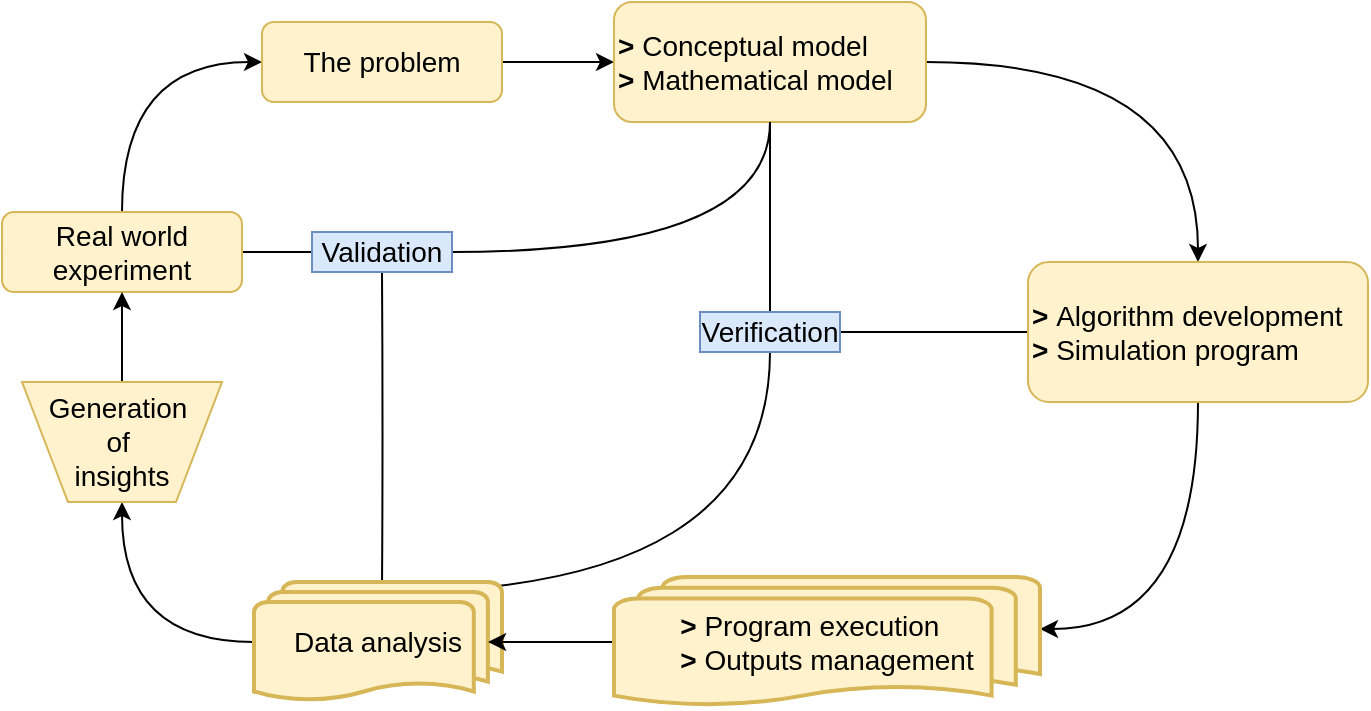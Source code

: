 <mxfile version="14.9.1" type="github">
  <diagram id="C5RBs43oDa-KdzZeNtuy" name="Page-1">
    <mxGraphModel dx="1357" dy="813" grid="1" gridSize="10" guides="1" tooltips="1" connect="1" arrows="1" fold="1" page="1" pageScale="1" pageWidth="827" pageHeight="1169" math="0" shadow="0">
      <root>
        <mxCell id="WIyWlLk6GJQsqaUBKTNV-0" />
        <mxCell id="WIyWlLk6GJQsqaUBKTNV-1" parent="WIyWlLk6GJQsqaUBKTNV-0" />
        <mxCell id="0BW1OnPK2yhxdBp5YWeg-11" style="edgeStyle=orthogonalEdgeStyle;curved=1;rounded=0;orthogonalLoop=1;jettySize=auto;html=1;exitX=0.5;exitY=0;exitDx=0;exitDy=0;entryX=0;entryY=0.5;entryDx=0;entryDy=0;" edge="1" parent="WIyWlLk6GJQsqaUBKTNV-1" source="WIyWlLk6GJQsqaUBKTNV-3" target="0BW1OnPK2yhxdBp5YWeg-0">
          <mxGeometry relative="1" as="geometry" />
        </mxCell>
        <mxCell id="0BW1OnPK2yhxdBp5YWeg-21" style="edgeStyle=orthogonalEdgeStyle;curved=1;rounded=0;orthogonalLoop=1;jettySize=auto;html=1;exitX=1;exitY=0.5;exitDx=0;exitDy=0;entryX=0;entryY=0.5;entryDx=0;entryDy=0;endArrow=none;endFill=0;" edge="1" parent="WIyWlLk6GJQsqaUBKTNV-1" source="WIyWlLk6GJQsqaUBKTNV-3" target="0BW1OnPK2yhxdBp5YWeg-6">
          <mxGeometry relative="1" as="geometry" />
        </mxCell>
        <mxCell id="WIyWlLk6GJQsqaUBKTNV-3" value="&lt;font style=&quot;font-size: 14px&quot;&gt;Real world&lt;br&gt;experiment&lt;/font&gt;" style="rounded=1;whiteSpace=wrap;html=1;fontSize=12;glass=0;strokeWidth=1;shadow=0;fillColor=#fff2cc;strokeColor=#d6b656;" parent="WIyWlLk6GJQsqaUBKTNV-1" vertex="1">
          <mxGeometry x="90" y="225" width="120" height="40" as="geometry" />
        </mxCell>
        <mxCell id="0BW1OnPK2yhxdBp5YWeg-12" style="edgeStyle=orthogonalEdgeStyle;curved=1;rounded=0;orthogonalLoop=1;jettySize=auto;html=1;exitX=1;exitY=0.5;exitDx=0;exitDy=0;entryX=0;entryY=0.5;entryDx=0;entryDy=0;" edge="1" parent="WIyWlLk6GJQsqaUBKTNV-1" source="0BW1OnPK2yhxdBp5YWeg-0" target="0BW1OnPK2yhxdBp5YWeg-1">
          <mxGeometry relative="1" as="geometry" />
        </mxCell>
        <mxCell id="0BW1OnPK2yhxdBp5YWeg-0" value="&lt;font style=&quot;font-size: 14px&quot;&gt;The problem&lt;/font&gt;" style="rounded=1;whiteSpace=wrap;html=1;fontSize=12;glass=0;strokeWidth=1;shadow=0;fillColor=#fff2cc;strokeColor=#d6b656;" vertex="1" parent="WIyWlLk6GJQsqaUBKTNV-1">
          <mxGeometry x="220" y="130" width="120" height="40" as="geometry" />
        </mxCell>
        <mxCell id="0BW1OnPK2yhxdBp5YWeg-13" style="edgeStyle=orthogonalEdgeStyle;curved=1;rounded=0;orthogonalLoop=1;jettySize=auto;html=1;exitX=1;exitY=0.5;exitDx=0;exitDy=0;entryX=0.5;entryY=0;entryDx=0;entryDy=0;" edge="1" parent="WIyWlLk6GJQsqaUBKTNV-1" source="0BW1OnPK2yhxdBp5YWeg-1" target="0BW1OnPK2yhxdBp5YWeg-2">
          <mxGeometry relative="1" as="geometry" />
        </mxCell>
        <mxCell id="0BW1OnPK2yhxdBp5YWeg-18" style="edgeStyle=orthogonalEdgeStyle;curved=1;rounded=0;orthogonalLoop=1;jettySize=auto;html=1;exitX=0.5;exitY=1;exitDx=0;exitDy=0;entryX=0.5;entryY=0;entryDx=0;entryDy=0;endArrow=none;endFill=0;" edge="1" parent="WIyWlLk6GJQsqaUBKTNV-1" source="0BW1OnPK2yhxdBp5YWeg-1" target="0BW1OnPK2yhxdBp5YWeg-7">
          <mxGeometry relative="1" as="geometry" />
        </mxCell>
        <mxCell id="0BW1OnPK2yhxdBp5YWeg-1" value="&lt;font style=&quot;font-size: 14px&quot;&gt;&lt;b&gt;&amp;gt;&amp;nbsp;&lt;/b&gt;Conceptual model&lt;br&gt;&lt;b&gt;&amp;gt;&amp;nbsp;&lt;/b&gt;Mathematical model&lt;/font&gt;" style="rounded=1;whiteSpace=wrap;html=1;fontSize=12;glass=0;strokeWidth=1;shadow=0;fillColor=#fff2cc;strokeColor=#d6b656;align=left;" vertex="1" parent="WIyWlLk6GJQsqaUBKTNV-1">
          <mxGeometry x="396" y="120" width="156" height="60" as="geometry" />
        </mxCell>
        <mxCell id="0BW1OnPK2yhxdBp5YWeg-14" style="edgeStyle=orthogonalEdgeStyle;curved=1;rounded=0;orthogonalLoop=1;jettySize=auto;html=1;exitX=0.5;exitY=1;exitDx=0;exitDy=0;entryX=1;entryY=0.4;entryDx=0;entryDy=0;entryPerimeter=0;" edge="1" parent="WIyWlLk6GJQsqaUBKTNV-1" source="0BW1OnPK2yhxdBp5YWeg-2" target="0BW1OnPK2yhxdBp5YWeg-30">
          <mxGeometry relative="1" as="geometry">
            <mxPoint x="560" y="435" as="targetPoint" />
          </mxGeometry>
        </mxCell>
        <mxCell id="0BW1OnPK2yhxdBp5YWeg-25" style="edgeStyle=orthogonalEdgeStyle;curved=1;rounded=0;orthogonalLoop=1;jettySize=auto;html=1;exitX=0;exitY=0.5;exitDx=0;exitDy=0;entryX=1;entryY=0.5;entryDx=0;entryDy=0;endArrow=none;endFill=0;" edge="1" parent="WIyWlLk6GJQsqaUBKTNV-1" source="0BW1OnPK2yhxdBp5YWeg-2" target="0BW1OnPK2yhxdBp5YWeg-7">
          <mxGeometry relative="1" as="geometry" />
        </mxCell>
        <mxCell id="0BW1OnPK2yhxdBp5YWeg-2" value="&lt;font style=&quot;font-size: 14px&quot;&gt;&lt;b&gt;&amp;gt;&amp;nbsp;&lt;/b&gt;Algorithm development&lt;b&gt;&lt;br&gt;&amp;gt;&amp;nbsp;&lt;/b&gt;Simulation program&lt;br&gt;&lt;/font&gt;" style="rounded=1;whiteSpace=wrap;html=1;fontSize=12;glass=0;strokeWidth=1;shadow=0;fillColor=#fff2cc;strokeColor=#d6b656;align=left;" vertex="1" parent="WIyWlLk6GJQsqaUBKTNV-1">
          <mxGeometry x="603" y="250" width="170" height="70" as="geometry" />
        </mxCell>
        <mxCell id="0BW1OnPK2yhxdBp5YWeg-16" style="edgeStyle=orthogonalEdgeStyle;curved=1;rounded=0;orthogonalLoop=1;jettySize=auto;html=1;exitX=0;exitY=0.5;exitDx=0;exitDy=0;exitPerimeter=0;" edge="1" parent="WIyWlLk6GJQsqaUBKTNV-1" source="0BW1OnPK2yhxdBp5YWeg-26" target="0BW1OnPK2yhxdBp5YWeg-27">
          <mxGeometry relative="1" as="geometry">
            <mxPoint x="170" y="455" as="sourcePoint" />
            <mxPoint x="110" y="420" as="targetPoint" />
          </mxGeometry>
        </mxCell>
        <mxCell id="0BW1OnPK2yhxdBp5YWeg-23" style="edgeStyle=orthogonalEdgeStyle;curved=1;rounded=0;orthogonalLoop=1;jettySize=auto;html=1;exitX=0.5;exitY=0;exitDx=0;exitDy=0;entryX=0.5;entryY=1;entryDx=0;entryDy=0;endArrow=none;endFill=0;" edge="1" parent="WIyWlLk6GJQsqaUBKTNV-1" target="0BW1OnPK2yhxdBp5YWeg-6">
          <mxGeometry relative="1" as="geometry">
            <mxPoint x="280" y="415" as="sourcePoint" />
          </mxGeometry>
        </mxCell>
        <mxCell id="0BW1OnPK2yhxdBp5YWeg-24" style="edgeStyle=orthogonalEdgeStyle;curved=1;rounded=0;orthogonalLoop=1;jettySize=auto;html=1;exitX=0.5;exitY=0;exitDx=0;exitDy=0;entryX=0.5;entryY=1;entryDx=0;entryDy=0;endArrow=none;endFill=0;" edge="1" parent="WIyWlLk6GJQsqaUBKTNV-1" target="0BW1OnPK2yhxdBp5YWeg-7">
          <mxGeometry relative="1" as="geometry">
            <mxPoint x="280" y="415" as="sourcePoint" />
          </mxGeometry>
        </mxCell>
        <mxCell id="0BW1OnPK2yhxdBp5YWeg-17" style="edgeStyle=orthogonalEdgeStyle;curved=1;rounded=0;orthogonalLoop=1;jettySize=auto;html=1;exitX=0.5;exitY=0;exitDx=0;exitDy=0;entryX=0.5;entryY=1;entryDx=0;entryDy=0;" edge="1" parent="WIyWlLk6GJQsqaUBKTNV-1" source="0BW1OnPK2yhxdBp5YWeg-27" target="WIyWlLk6GJQsqaUBKTNV-3">
          <mxGeometry relative="1" as="geometry">
            <mxPoint x="150" y="320" as="sourcePoint" />
          </mxGeometry>
        </mxCell>
        <mxCell id="0BW1OnPK2yhxdBp5YWeg-22" style="edgeStyle=orthogonalEdgeStyle;curved=1;rounded=0;orthogonalLoop=1;jettySize=auto;html=1;exitX=1;exitY=0.5;exitDx=0;exitDy=0;entryX=0.5;entryY=1;entryDx=0;entryDy=0;endArrow=none;endFill=0;" edge="1" parent="WIyWlLk6GJQsqaUBKTNV-1" source="0BW1OnPK2yhxdBp5YWeg-6" target="0BW1OnPK2yhxdBp5YWeg-1">
          <mxGeometry relative="1" as="geometry" />
        </mxCell>
        <mxCell id="0BW1OnPK2yhxdBp5YWeg-6" value="&lt;font style=&quot;font-size: 14px&quot;&gt;Validation&lt;/font&gt;" style="text;html=1;strokeColor=#6c8ebf;fillColor=#dae8fc;align=center;verticalAlign=middle;whiteSpace=wrap;rounded=0;" vertex="1" parent="WIyWlLk6GJQsqaUBKTNV-1">
          <mxGeometry x="245" y="235" width="70" height="20" as="geometry" />
        </mxCell>
        <mxCell id="0BW1OnPK2yhxdBp5YWeg-7" value="&lt;font style=&quot;font-size: 14px&quot;&gt;Verification&lt;/font&gt;" style="text;html=1;align=center;verticalAlign=middle;whiteSpace=wrap;rounded=0;fillColor=#dae8fc;strokeColor=#6c8ebf;" vertex="1" parent="WIyWlLk6GJQsqaUBKTNV-1">
          <mxGeometry x="439" y="275" width="70" height="20" as="geometry" />
        </mxCell>
        <mxCell id="0BW1OnPK2yhxdBp5YWeg-26" value="&lt;span style=&quot;font-size: 14px&quot;&gt;Data analysis&lt;/span&gt;" style="strokeWidth=2;html=1;shape=mxgraph.flowchart.multi-document;whiteSpace=wrap;fillColor=#fff2cc;strokeColor=#d6b656;" vertex="1" parent="WIyWlLk6GJQsqaUBKTNV-1">
          <mxGeometry x="216" y="410" width="124" height="60" as="geometry" />
        </mxCell>
        <mxCell id="0BW1OnPK2yhxdBp5YWeg-27" value="&lt;font style=&quot;font-size: 14px&quot;&gt;Generation&amp;nbsp;&lt;br&gt;of&amp;nbsp;&lt;br&gt;insights&lt;/font&gt;" style="verticalLabelPosition=middle;verticalAlign=middle;html=1;shape=trapezoid;perimeter=trapezoidPerimeter;whiteSpace=wrap;size=0.23;arcSize=10;flipV=1;labelPosition=center;align=center;fillColor=#fff2cc;strokeColor=#d6b656;" vertex="1" parent="WIyWlLk6GJQsqaUBKTNV-1">
          <mxGeometry x="100" y="310" width="100" height="60" as="geometry" />
        </mxCell>
        <mxCell id="0BW1OnPK2yhxdBp5YWeg-35" style="edgeStyle=orthogonalEdgeStyle;curved=1;rounded=0;orthogonalLoop=1;jettySize=auto;html=1;exitX=0;exitY=0.5;exitDx=0;exitDy=0;exitPerimeter=0;entryX=0.944;entryY=0.5;entryDx=0;entryDy=0;entryPerimeter=0;endArrow=classic;endFill=1;startArrow=none;startFill=0;" edge="1" parent="WIyWlLk6GJQsqaUBKTNV-1" source="0BW1OnPK2yhxdBp5YWeg-30" target="0BW1OnPK2yhxdBp5YWeg-26">
          <mxGeometry relative="1" as="geometry" />
        </mxCell>
        <mxCell id="0BW1OnPK2yhxdBp5YWeg-30" value="&lt;div style=&quot;text-align: left ; font-size: 14px&quot;&gt;&lt;font style=&quot;font-size: 14px&quot;&gt;&lt;b&gt;&amp;gt;&amp;nbsp;&lt;/b&gt;Program execution&lt;/font&gt;&lt;/div&gt;&lt;div style=&quot;text-align: left ; font-size: 14px&quot;&gt;&lt;font style=&quot;font-size: 14px&quot;&gt;&lt;b&gt;&amp;gt;&amp;nbsp;&lt;/b&gt;Outputs management&lt;/font&gt;&lt;/div&gt;" style="strokeWidth=2;html=1;shape=mxgraph.flowchart.multi-document;whiteSpace=wrap;fillColor=#fff2cc;strokeColor=#d6b656;" vertex="1" parent="WIyWlLk6GJQsqaUBKTNV-1">
          <mxGeometry x="396" y="407.5" width="213" height="65" as="geometry" />
        </mxCell>
      </root>
    </mxGraphModel>
  </diagram>
</mxfile>
